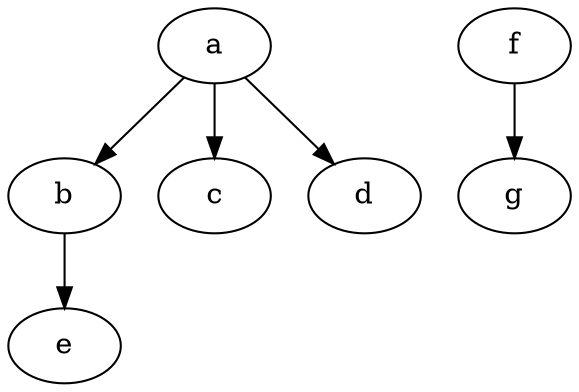 digraph "example" {
    a         [Weight=1];
    b         [Weight=3];
    a -> b    [Weight=2];
    c         [Weight=2];
    a -> c    [Weight=1];
    d         [Weight=1];
    a -> d    [Weight=3];
    e         [Weight=3];
    b -> e    [Weight=2];
    e         [Weight=1];
    f         [Weight=4];
    g         [Weight=1];
    f -> g    [Weight=1];
}
